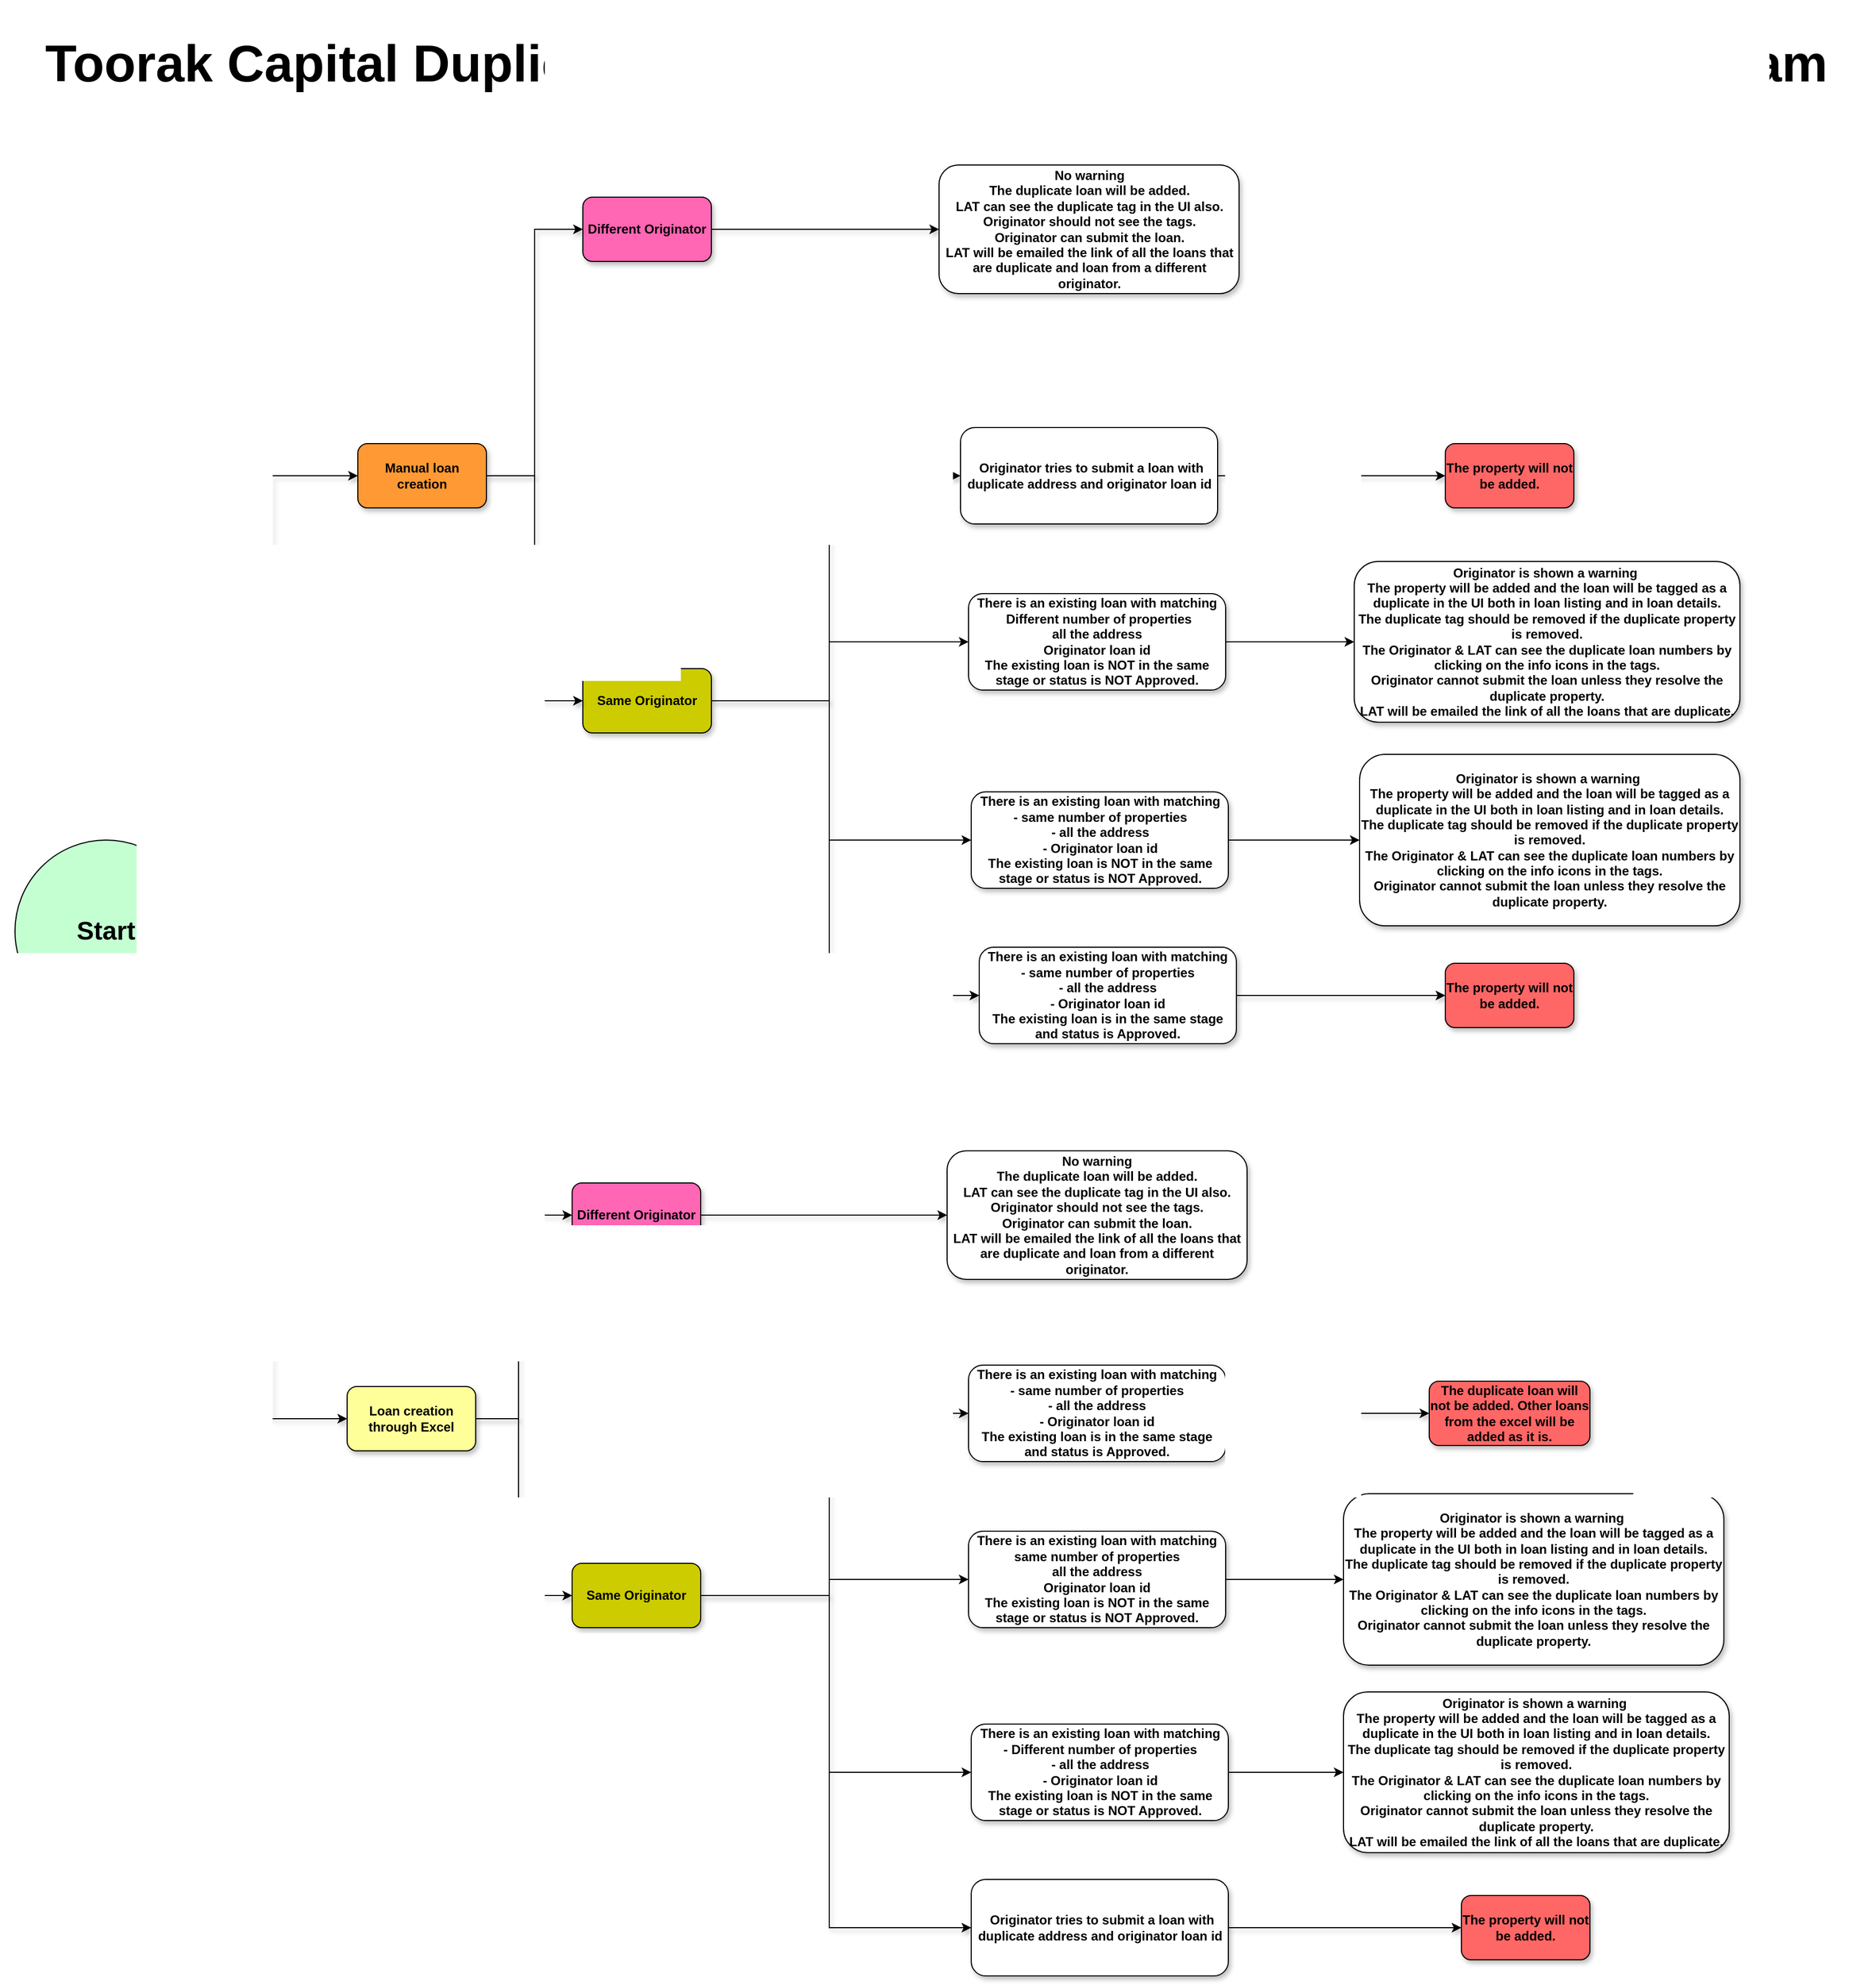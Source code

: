 <mxfile version="13.6.5" type="github">
  <diagram id="qH6c3s9MMgLRUwGL3_td" name="Page-1">
    <mxGraphModel dx="2327" dy="655" grid="1" gridSize="10" guides="1" tooltips="1" connect="1" arrows="1" fold="1" page="1" pageScale="1" pageWidth="850" pageHeight="1100" math="0" shadow="0">
      <root>
        <mxCell id="0" />
        <mxCell id="1" parent="0" />
        <mxCell id="ZVSDZQNDmMW8suPTSfCe-81" style="edgeStyle=orthogonalEdgeStyle;rounded=0;orthogonalLoop=1;jettySize=auto;html=1;entryX=0;entryY=0.5;entryDx=0;entryDy=0;shadow=1;" parent="1" source="ZVSDZQNDmMW8suPTSfCe-1" target="ZVSDZQNDmMW8suPTSfCe-3" edge="1">
          <mxGeometry relative="1" as="geometry">
            <Array as="points">
              <mxPoint x="-420" y="1155" />
              <mxPoint x="-420" y="730" />
            </Array>
          </mxGeometry>
        </mxCell>
        <mxCell id="ZVSDZQNDmMW8suPTSfCe-125" style="edgeStyle=orthogonalEdgeStyle;rounded=0;orthogonalLoop=1;jettySize=auto;html=1;entryX=0;entryY=0.5;entryDx=0;entryDy=0;shadow=1;" parent="1" source="ZVSDZQNDmMW8suPTSfCe-1" target="ZVSDZQNDmMW8suPTSfCe-2" edge="1">
          <mxGeometry relative="1" as="geometry" />
        </mxCell>
        <mxCell id="ZVSDZQNDmMW8suPTSfCe-1" value="&lt;font style=&quot;font-size: 24px&quot;&gt;Start&lt;/font&gt;" style="ellipse;whiteSpace=wrap;html=1;aspect=fixed;fillColor=#C4FFD2;fontStyle=1;shadow=1;" parent="1" vertex="1">
          <mxGeometry x="-660" y="1070" width="170" height="170" as="geometry" />
        </mxCell>
        <mxCell id="ZVSDZQNDmMW8suPTSfCe-97" style="edgeStyle=orthogonalEdgeStyle;rounded=0;orthogonalLoop=1;jettySize=auto;html=1;entryX=0;entryY=0.5;entryDx=0;entryDy=0;shadow=1;" parent="1" source="ZVSDZQNDmMW8suPTSfCe-2" target="ZVSDZQNDmMW8suPTSfCe-4" edge="1">
          <mxGeometry relative="1" as="geometry">
            <Array as="points">
              <mxPoint x="-190" y="1610" />
              <mxPoint x="-190" y="1775" />
            </Array>
          </mxGeometry>
        </mxCell>
        <mxCell id="ZVSDZQNDmMW8suPTSfCe-136" style="edgeStyle=orthogonalEdgeStyle;rounded=0;orthogonalLoop=1;jettySize=auto;html=1;entryX=0;entryY=0.5;entryDx=0;entryDy=0;shadow=1;" parent="1" source="ZVSDZQNDmMW8suPTSfCe-2" target="ZVSDZQNDmMW8suPTSfCe-5" edge="1">
          <mxGeometry relative="1" as="geometry">
            <Array as="points">
              <mxPoint x="-190" y="1610" />
              <mxPoint x="-190" y="1420" />
            </Array>
          </mxGeometry>
        </mxCell>
        <mxCell id="ZVSDZQNDmMW8suPTSfCe-2" value="Loan creation through Excel" style="rounded=1;whiteSpace=wrap;html=1;fillColor=#FFFF99;fontStyle=1;shadow=1;" parent="1" vertex="1">
          <mxGeometry x="-350" y="1580" width="120" height="60" as="geometry" />
        </mxCell>
        <mxCell id="ZVSDZQNDmMW8suPTSfCe-138" style="edgeStyle=orthogonalEdgeStyle;rounded=0;orthogonalLoop=1;jettySize=auto;html=1;entryX=0;entryY=0.5;entryDx=0;entryDy=0;shadow=1;" parent="1" source="ZVSDZQNDmMW8suPTSfCe-4" target="ZVSDZQNDmMW8suPTSfCe-48" edge="1">
          <mxGeometry relative="1" as="geometry">
            <Array as="points">
              <mxPoint x="100" y="1775" />
              <mxPoint x="100" y="1605" />
            </Array>
          </mxGeometry>
        </mxCell>
        <mxCell id="ZVSDZQNDmMW8suPTSfCe-141" style="edgeStyle=orthogonalEdgeStyle;rounded=0;orthogonalLoop=1;jettySize=auto;html=1;entryX=0;entryY=0.5;entryDx=0;entryDy=0;shadow=1;" parent="1" source="ZVSDZQNDmMW8suPTSfCe-4" target="ZVSDZQNDmMW8suPTSfCe-57" edge="1">
          <mxGeometry relative="1" as="geometry">
            <Array as="points">
              <mxPoint x="100" y="1775" />
              <mxPoint x="100" y="2085" />
            </Array>
          </mxGeometry>
        </mxCell>
        <mxCell id="Y5H-Db6mOPBbh7kAJmND-1" style="edgeStyle=orthogonalEdgeStyle;rounded=0;orthogonalLoop=1;jettySize=auto;html=1;entryX=0;entryY=0.5;entryDx=0;entryDy=0;" edge="1" parent="1" source="ZVSDZQNDmMW8suPTSfCe-4" target="ZVSDZQNDmMW8suPTSfCe-51">
          <mxGeometry relative="1" as="geometry">
            <Array as="points">
              <mxPoint x="100" y="1775" />
              <mxPoint x="100" y="1760" />
            </Array>
          </mxGeometry>
        </mxCell>
        <mxCell id="Y5H-Db6mOPBbh7kAJmND-2" style="edgeStyle=orthogonalEdgeStyle;rounded=0;orthogonalLoop=1;jettySize=auto;html=1;entryX=0;entryY=0.5;entryDx=0;entryDy=0;" edge="1" parent="1" source="ZVSDZQNDmMW8suPTSfCe-4" target="ZVSDZQNDmMW8suPTSfCe-54">
          <mxGeometry relative="1" as="geometry">
            <Array as="points">
              <mxPoint x="100" y="1775" />
              <mxPoint x="100" y="1940" />
            </Array>
          </mxGeometry>
        </mxCell>
        <mxCell id="ZVSDZQNDmMW8suPTSfCe-4" value="Same Originator" style="rounded=1;whiteSpace=wrap;html=1;fillColor=#CCCC00;fontStyle=1;shadow=1;" parent="1" vertex="1">
          <mxGeometry x="-140" y="1745" width="120" height="60" as="geometry" />
        </mxCell>
        <mxCell id="ZVSDZQNDmMW8suPTSfCe-109" style="edgeStyle=orthogonalEdgeStyle;rounded=0;orthogonalLoop=1;jettySize=auto;html=1;entryX=0;entryY=0.5;entryDx=0;entryDy=0;shadow=1;" parent="1" source="ZVSDZQNDmMW8suPTSfCe-5" target="ZVSDZQNDmMW8suPTSfCe-66" edge="1">
          <mxGeometry relative="1" as="geometry" />
        </mxCell>
        <mxCell id="ZVSDZQNDmMW8suPTSfCe-5" value="Different Originator" style="rounded=1;whiteSpace=wrap;html=1;fillColor=#FF66B3;fontStyle=1;shadow=1;" parent="1" vertex="1">
          <mxGeometry x="-140" y="1390" width="120" height="60" as="geometry" />
        </mxCell>
        <mxCell id="ZVSDZQNDmMW8suPTSfCe-130" style="edgeStyle=orthogonalEdgeStyle;rounded=0;orthogonalLoop=1;jettySize=auto;html=1;entryX=0;entryY=0.5;entryDx=0;entryDy=0;shadow=1;" parent="1" source="ZVSDZQNDmMW8suPTSfCe-6" target="ZVSDZQNDmMW8suPTSfCe-31" edge="1">
          <mxGeometry relative="1" as="geometry">
            <Array as="points">
              <mxPoint x="100" y="940" />
              <mxPoint x="100" y="730" />
            </Array>
          </mxGeometry>
        </mxCell>
        <mxCell id="ZVSDZQNDmMW8suPTSfCe-133" style="edgeStyle=orthogonalEdgeStyle;rounded=0;orthogonalLoop=1;jettySize=auto;html=1;entryX=0;entryY=0.5;entryDx=0;entryDy=0;shadow=1;" parent="1" source="ZVSDZQNDmMW8suPTSfCe-6" target="ZVSDZQNDmMW8suPTSfCe-19" edge="1">
          <mxGeometry relative="1" as="geometry">
            <Array as="points">
              <mxPoint x="100" y="940" />
              <mxPoint x="100" y="1215" />
            </Array>
          </mxGeometry>
        </mxCell>
        <mxCell id="Y5H-Db6mOPBbh7kAJmND-7" style="edgeStyle=orthogonalEdgeStyle;rounded=0;orthogonalLoop=1;jettySize=auto;html=1;entryX=0;entryY=0.5;entryDx=0;entryDy=0;" edge="1" parent="1" source="ZVSDZQNDmMW8suPTSfCe-6" target="ZVSDZQNDmMW8suPTSfCe-28">
          <mxGeometry relative="1" as="geometry">
            <Array as="points">
              <mxPoint x="100" y="940" />
              <mxPoint x="100" y="885" />
            </Array>
          </mxGeometry>
        </mxCell>
        <mxCell id="Y5H-Db6mOPBbh7kAJmND-8" style="edgeStyle=orthogonalEdgeStyle;rounded=0;orthogonalLoop=1;jettySize=auto;html=1;entryX=0;entryY=0.5;entryDx=0;entryDy=0;" edge="1" parent="1" source="ZVSDZQNDmMW8suPTSfCe-6" target="ZVSDZQNDmMW8suPTSfCe-23">
          <mxGeometry relative="1" as="geometry">
            <Array as="points">
              <mxPoint x="100" y="940" />
              <mxPoint x="100" y="1070" />
            </Array>
          </mxGeometry>
        </mxCell>
        <mxCell id="ZVSDZQNDmMW8suPTSfCe-6" value="Same Originator" style="rounded=1;whiteSpace=wrap;html=1;fillColor=#CCCC00;fontStyle=1;shadow=1;" parent="1" vertex="1">
          <mxGeometry x="-130" y="910" width="120" height="60" as="geometry" />
        </mxCell>
        <mxCell id="ZVSDZQNDmMW8suPTSfCe-108" style="edgeStyle=orthogonalEdgeStyle;rounded=0;orthogonalLoop=1;jettySize=auto;html=1;entryX=0;entryY=0.5;entryDx=0;entryDy=0;shadow=1;" parent="1" source="ZVSDZQNDmMW8suPTSfCe-7" target="ZVSDZQNDmMW8suPTSfCe-68" edge="1">
          <mxGeometry relative="1" as="geometry" />
        </mxCell>
        <mxCell id="ZVSDZQNDmMW8suPTSfCe-7" value="Different Originator" style="rounded=1;whiteSpace=wrap;html=1;fillColor=#FF66B3;shadow=1;fontStyle=1" parent="1" vertex="1">
          <mxGeometry x="-130" y="470" width="120" height="60" as="geometry" />
        </mxCell>
        <mxCell id="ZVSDZQNDmMW8suPTSfCe-104" style="edgeStyle=orthogonalEdgeStyle;rounded=0;orthogonalLoop=1;jettySize=auto;html=1;entryX=0;entryY=0.5;entryDx=0;entryDy=0;shadow=1;" parent="1" source="ZVSDZQNDmMW8suPTSfCe-19" target="ZVSDZQNDmMW8suPTSfCe-20" edge="1">
          <mxGeometry relative="1" as="geometry" />
        </mxCell>
        <mxCell id="ZVSDZQNDmMW8suPTSfCe-19" value="&lt;div&gt;There is an existing loan with matching&lt;/div&gt;&lt;div&gt;- same number of properties&lt;/div&gt;&lt;div&gt;- all the address&lt;/div&gt;&lt;div&gt;- Originator loan id&lt;/div&gt;&lt;div&gt;The existing loan is in the same stage and status is Approved.&lt;/div&gt;" style="rounded=1;whiteSpace=wrap;html=1;fontStyle=1;shadow=1;" parent="1" vertex="1">
          <mxGeometry x="240" y="1170" width="240" height="90" as="geometry" />
        </mxCell>
        <mxCell id="ZVSDZQNDmMW8suPTSfCe-20" value="The property will not be added." style="rounded=1;whiteSpace=wrap;html=1;fillColor=#FF6666;fontStyle=1;shadow=1;" parent="1" vertex="1">
          <mxGeometry x="675" y="1185" width="120" height="60" as="geometry" />
        </mxCell>
        <mxCell id="Y5H-Db6mOPBbh7kAJmND-6" style="edgeStyle=orthogonalEdgeStyle;rounded=0;orthogonalLoop=1;jettySize=auto;html=1;" edge="1" parent="1" source="ZVSDZQNDmMW8suPTSfCe-23" target="ZVSDZQNDmMW8suPTSfCe-24">
          <mxGeometry relative="1" as="geometry" />
        </mxCell>
        <mxCell id="ZVSDZQNDmMW8suPTSfCe-23" value="&lt;div&gt;There is an existing loan with matching&lt;/div&gt;&lt;div&gt;- same number of properties&lt;/div&gt;&lt;div&gt;- all the address&lt;/div&gt;&lt;div&gt;- Originator loan id&lt;/div&gt;&lt;div&gt;The existing loan is NOT in the same stage or status is NOT Approved.&lt;/div&gt;" style="rounded=1;whiteSpace=wrap;html=1;fontStyle=1;shadow=1;" parent="1" vertex="1">
          <mxGeometry x="232.5" y="1025" width="240" height="90" as="geometry" />
        </mxCell>
        <mxCell id="ZVSDZQNDmMW8suPTSfCe-24" value="&lt;div&gt;Originator is shown a warning&amp;nbsp;&lt;/div&gt;&lt;div&gt;The property will be added and the loan will be tagged as a duplicate in the UI both in loan listing and in loan details.&lt;/div&gt;&lt;div&gt;The duplicate tag should be removed if the duplicate property is removed.&lt;/div&gt;&lt;div&gt;The Originator &amp;amp; LAT can see the duplicate loan numbers by clicking on the info icons in the tags.&lt;/div&gt;&lt;div&gt;Originator cannot submit the loan unless they resolve the duplicate property.&lt;/div&gt;" style="rounded=1;whiteSpace=wrap;html=1;fontStyle=1;shadow=1;" parent="1" vertex="1">
          <mxGeometry x="595" y="990" width="355" height="160" as="geometry" />
        </mxCell>
        <mxCell id="Y5H-Db6mOPBbh7kAJmND-5" style="edgeStyle=orthogonalEdgeStyle;rounded=0;orthogonalLoop=1;jettySize=auto;html=1;entryX=0;entryY=0.5;entryDx=0;entryDy=0;" edge="1" parent="1" source="ZVSDZQNDmMW8suPTSfCe-28" target="ZVSDZQNDmMW8suPTSfCe-29">
          <mxGeometry relative="1" as="geometry" />
        </mxCell>
        <mxCell id="ZVSDZQNDmMW8suPTSfCe-28" value="&lt;div&gt;There is an existing loan with matching&lt;/div&gt;&lt;div&gt;&amp;nbsp;Different number of properties&lt;/div&gt;&lt;div&gt;all the address&lt;/div&gt;&lt;div&gt;Originator loan id&lt;/div&gt;&lt;div&gt;The existing loan is NOT in the same stage or status is NOT Approved.&lt;/div&gt;" style="rounded=1;whiteSpace=wrap;html=1;fontStyle=1;shadow=1;" parent="1" vertex="1">
          <mxGeometry x="230" y="840" width="240" height="90" as="geometry" />
        </mxCell>
        <mxCell id="ZVSDZQNDmMW8suPTSfCe-29" value="&lt;div&gt;Originator is shown a warning&amp;nbsp;&lt;/div&gt;&lt;div&gt;The property will be added and the loan will be tagged as a duplicate in the UI both in loan listing and in loan details.&lt;/div&gt;&lt;div&gt;The duplicate tag should be removed if the duplicate property is removed.&lt;/div&gt;&lt;div&gt;The Originator &amp;amp; LAT can see the duplicate loan numbers by clicking on the info icons in the tags.&lt;/div&gt;&lt;div&gt;Originator cannot submit the loan unless they resolve the duplicate property.&lt;/div&gt;&lt;div&gt;LAT will be emailed the link of all the loans that are duplicate.&lt;/div&gt;" style="rounded=1;whiteSpace=wrap;html=1;fontStyle=1;shadow=1;" parent="1" vertex="1">
          <mxGeometry x="590" y="810" width="360" height="150" as="geometry" />
        </mxCell>
        <mxCell id="ZVSDZQNDmMW8suPTSfCe-107" style="edgeStyle=orthogonalEdgeStyle;rounded=0;orthogonalLoop=1;jettySize=auto;html=1;entryX=0;entryY=0.5;entryDx=0;entryDy=0;shadow=1;" parent="1" source="ZVSDZQNDmMW8suPTSfCe-31" target="ZVSDZQNDmMW8suPTSfCe-32" edge="1">
          <mxGeometry relative="1" as="geometry" />
        </mxCell>
        <mxCell id="ZVSDZQNDmMW8suPTSfCe-31" value="&amp;nbsp;Originator tries to submit a loan with duplicate address and originator loan id" style="rounded=1;whiteSpace=wrap;html=1;fontStyle=1;shadow=1;" parent="1" vertex="1">
          <mxGeometry x="222.5" y="685" width="240" height="90" as="geometry" />
        </mxCell>
        <mxCell id="ZVSDZQNDmMW8suPTSfCe-32" value="The property will not be added." style="rounded=1;whiteSpace=wrap;html=1;fillColor=#FF6666;fontStyle=1;shadow=1;" parent="1" vertex="1">
          <mxGeometry x="675" y="700" width="120" height="60" as="geometry" />
        </mxCell>
        <mxCell id="ZVSDZQNDmMW8suPTSfCe-117" style="edgeStyle=orthogonalEdgeStyle;rounded=0;orthogonalLoop=1;jettySize=auto;html=1;entryX=0;entryY=0.5;entryDx=0;entryDy=0;shadow=1;" parent="1" source="ZVSDZQNDmMW8suPTSfCe-48" target="ZVSDZQNDmMW8suPTSfCe-49" edge="1">
          <mxGeometry relative="1" as="geometry" />
        </mxCell>
        <mxCell id="ZVSDZQNDmMW8suPTSfCe-48" value="&lt;div&gt;There is an existing loan with matching&lt;/div&gt;&lt;div&gt;- same number of properties&lt;/div&gt;&lt;div&gt;- all the address&lt;/div&gt;&lt;div&gt;- Originator loan id&lt;/div&gt;&lt;div&gt;The existing loan is in the same stage and status is Approved.&lt;/div&gt;" style="rounded=1;whiteSpace=wrap;html=1;fontStyle=1;shadow=1;" parent="1" vertex="1">
          <mxGeometry x="230" y="1560" width="240" height="90" as="geometry" />
        </mxCell>
        <mxCell id="ZVSDZQNDmMW8suPTSfCe-49" value="The duplicate loan will not be added. Other loans from the excel will be added as it is." style="rounded=1;whiteSpace=wrap;html=1;fillColor=#FF6666;fontStyle=1;shadow=1;" parent="1" vertex="1">
          <mxGeometry x="660" y="1575" width="150" height="60" as="geometry" />
        </mxCell>
        <mxCell id="Y5H-Db6mOPBbh7kAJmND-3" style="edgeStyle=orthogonalEdgeStyle;rounded=0;orthogonalLoop=1;jettySize=auto;html=1;entryX=0;entryY=0.5;entryDx=0;entryDy=0;" edge="1" parent="1" source="ZVSDZQNDmMW8suPTSfCe-51" target="ZVSDZQNDmMW8suPTSfCe-52">
          <mxGeometry relative="1" as="geometry" />
        </mxCell>
        <mxCell id="ZVSDZQNDmMW8suPTSfCe-51" value="&lt;div&gt;There is an existing loan with matching&lt;/div&gt;&lt;div&gt;same number of properties&lt;/div&gt;&lt;div&gt;all the address&lt;/div&gt;&lt;div&gt;Originator loan id&lt;/div&gt;&lt;div&gt;The existing loan is NOT in the same stage or status is NOT Approved.&lt;/div&gt;" style="rounded=1;whiteSpace=wrap;html=1;fontStyle=1;shadow=1;" parent="1" vertex="1">
          <mxGeometry x="230" y="1715" width="240" height="90" as="geometry" />
        </mxCell>
        <mxCell id="ZVSDZQNDmMW8suPTSfCe-52" value="&lt;div&gt;Originator is shown a warning&amp;nbsp;&lt;/div&gt;&lt;div&gt;The property will be added and the loan will be tagged as a duplicate in the UI both in loan listing and in loan details.&lt;/div&gt;&lt;div&gt;The duplicate tag should be removed if the duplicate property is removed.&lt;/div&gt;&lt;div&gt;The Originator &amp;amp; LAT can see the duplicate loan numbers by clicking on the info icons in the tags.&lt;/div&gt;&lt;div&gt;Originator cannot submit the loan unless they resolve the duplicate property.&lt;/div&gt;" style="rounded=1;whiteSpace=wrap;html=1;fontStyle=1;shadow=1;" parent="1" vertex="1">
          <mxGeometry x="580" y="1680" width="355" height="160" as="geometry" />
        </mxCell>
        <mxCell id="Y5H-Db6mOPBbh7kAJmND-4" style="edgeStyle=orthogonalEdgeStyle;rounded=0;orthogonalLoop=1;jettySize=auto;html=1;entryX=0;entryY=0.5;entryDx=0;entryDy=0;" edge="1" parent="1" source="ZVSDZQNDmMW8suPTSfCe-54" target="ZVSDZQNDmMW8suPTSfCe-55">
          <mxGeometry relative="1" as="geometry" />
        </mxCell>
        <mxCell id="ZVSDZQNDmMW8suPTSfCe-54" value="&lt;div&gt;There is an existing loan with matching&lt;/div&gt;&lt;div&gt;- Different number of properties&lt;/div&gt;&lt;div&gt;- all the address&lt;/div&gt;&lt;div&gt;- Originator loan id&lt;/div&gt;&lt;div&gt;The existing loan is NOT in the same stage or status is NOT Approved.&lt;/div&gt;" style="rounded=1;whiteSpace=wrap;html=1;fontStyle=1;shadow=1;" parent="1" vertex="1">
          <mxGeometry x="232.5" y="1895" width="240" height="90" as="geometry" />
        </mxCell>
        <mxCell id="ZVSDZQNDmMW8suPTSfCe-55" value="&lt;div&gt;Originator is shown a warning&amp;nbsp;&lt;/div&gt;&lt;div&gt;The property will be added and the loan will be tagged as a duplicate in the UI both in loan listing and in loan details.&lt;/div&gt;&lt;div&gt;The duplicate tag should be removed if the duplicate property is removed.&lt;/div&gt;&lt;div&gt;The Originator &amp;amp; LAT can see the duplicate loan numbers by clicking on the info icons in the tags.&lt;/div&gt;&lt;div&gt;Originator cannot submit the loan unless they resolve the duplicate property.&lt;/div&gt;&lt;div&gt;LAT will be emailed the link of all the loans that are duplicate.&lt;/div&gt;" style="rounded=1;whiteSpace=wrap;html=1;fontStyle=1;shadow=1;" parent="1" vertex="1">
          <mxGeometry x="580" y="1865" width="360" height="150" as="geometry" />
        </mxCell>
        <mxCell id="ZVSDZQNDmMW8suPTSfCe-121" style="edgeStyle=orthogonalEdgeStyle;rounded=0;orthogonalLoop=1;jettySize=auto;html=1;entryX=0;entryY=0.5;entryDx=0;entryDy=0;shadow=1;" parent="1" source="ZVSDZQNDmMW8suPTSfCe-57" target="ZVSDZQNDmMW8suPTSfCe-58" edge="1">
          <mxGeometry relative="1" as="geometry" />
        </mxCell>
        <mxCell id="ZVSDZQNDmMW8suPTSfCe-57" value="&amp;nbsp;Originator tries to submit a loan with duplicate address and originator loan id" style="rounded=1;whiteSpace=wrap;html=1;fontStyle=1;shadow=1;" parent="1" vertex="1">
          <mxGeometry x="232.5" y="2040" width="240" height="90" as="geometry" />
        </mxCell>
        <mxCell id="ZVSDZQNDmMW8suPTSfCe-58" value="The property will not be added." style="rounded=1;whiteSpace=wrap;html=1;fillColor=#FF6666;fontStyle=1;shadow=1;" parent="1" vertex="1">
          <mxGeometry x="690" y="2055" width="120" height="60" as="geometry" />
        </mxCell>
        <mxCell id="ZVSDZQNDmMW8suPTSfCe-66" value="&lt;div&gt;No warning&lt;span&gt; &lt;/span&gt;&lt;/div&gt;&lt;div&gt;The duplicate loan will be added.&lt;/div&gt;&lt;div&gt;LAT can see the duplicate tag in the UI also. Originator should not see the tags.&lt;/div&gt;&lt;div&gt;Originator can submit the loan.&lt;/div&gt;&lt;div&gt;LAT will be emailed the link of all the loans that are duplicate and loan from a different originator.&lt;/div&gt;" style="rounded=1;whiteSpace=wrap;html=1;fontStyle=1;shadow=1;" parent="1" vertex="1">
          <mxGeometry x="210" y="1360" width="280" height="120" as="geometry" />
        </mxCell>
        <mxCell id="ZVSDZQNDmMW8suPTSfCe-68" value="&lt;div&gt;No warning&lt;span&gt; &lt;/span&gt;&lt;/div&gt;&lt;div&gt;The duplicate loan will be added.&lt;/div&gt;&lt;div&gt;LAT can see the duplicate tag in the UI also. Originator should not see the tags.&lt;/div&gt;&lt;div&gt;Originator can submit the loan.&lt;/div&gt;&lt;div&gt;LAT will be emailed the link of all the loans that are duplicate and loan from a different originator.&lt;/div&gt;" style="rounded=1;whiteSpace=wrap;html=1;fontStyle=1;shadow=1;" parent="1" vertex="1">
          <mxGeometry x="202.5" y="440" width="280" height="120" as="geometry" />
        </mxCell>
        <mxCell id="ZVSDZQNDmMW8suPTSfCe-84" style="edgeStyle=orthogonalEdgeStyle;rounded=0;orthogonalLoop=1;jettySize=auto;html=1;entryX=0;entryY=0.5;entryDx=0;entryDy=0;shadow=1;" parent="1" source="ZVSDZQNDmMW8suPTSfCe-3" target="ZVSDZQNDmMW8suPTSfCe-7" edge="1">
          <mxGeometry relative="1" as="geometry" />
        </mxCell>
        <mxCell id="ZVSDZQNDmMW8suPTSfCe-86" style="edgeStyle=orthogonalEdgeStyle;rounded=0;orthogonalLoop=1;jettySize=auto;html=1;entryX=0;entryY=0.5;entryDx=0;entryDy=0;shadow=1;" parent="1" source="ZVSDZQNDmMW8suPTSfCe-3" target="ZVSDZQNDmMW8suPTSfCe-6" edge="1">
          <mxGeometry relative="1" as="geometry" />
        </mxCell>
        <mxCell id="ZVSDZQNDmMW8suPTSfCe-3" value="&lt;span&gt;Manual loan creation&lt;/span&gt;" style="rounded=1;whiteSpace=wrap;html=1;fillColor=#FF9933;fontStyle=1;shadow=1;" parent="1" vertex="1">
          <mxGeometry x="-340" y="700" width="120" height="60" as="geometry" />
        </mxCell>
        <mxCell id="ZVSDZQNDmMW8suPTSfCe-71" value="&lt;font style=&quot;font-size: 48px&quot;&gt;Toorak Capital Duplicate Loans and Properties Processing Flow Diagram&lt;/font&gt;" style="text;html=1;strokeColor=none;fillColor=none;align=center;verticalAlign=middle;whiteSpace=wrap;rounded=0;fontStyle=1;shadow=1;" parent="1" vertex="1">
          <mxGeometry x="-670" y="290" width="1740" height="110" as="geometry" />
        </mxCell>
      </root>
    </mxGraphModel>
  </diagram>
</mxfile>
